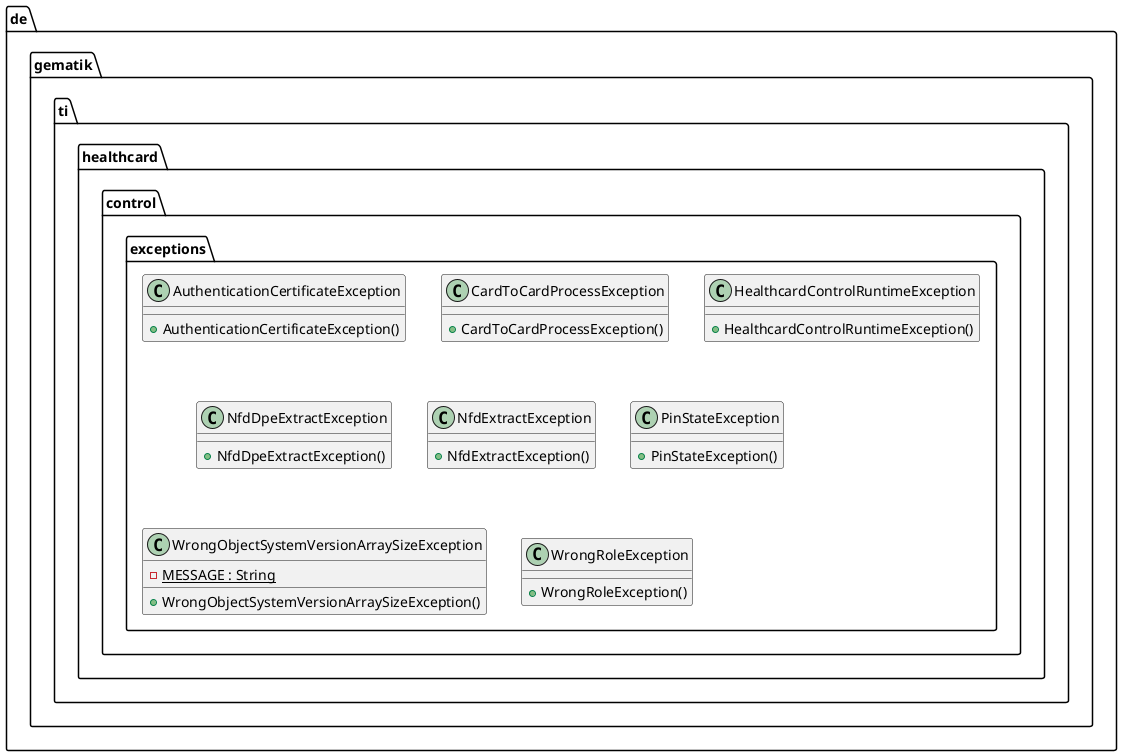 @startuml



  namespace de.gematik.ti.healthcard.control {
    namespace exceptions {
      class de.gematik.ti.healthcard.control.exceptions.AuthenticationCertificateException {
          + AuthenticationCertificateException()
      }
    }
  }
  

  namespace de.gematik.ti.healthcard.control {
    namespace exceptions {
      class de.gematik.ti.healthcard.control.exceptions.CardToCardProcessException {
          + CardToCardProcessException()
      }
    }
  }
  

  namespace de.gematik.ti.healthcard.control {
    namespace exceptions {
      class de.gematik.ti.healthcard.control.exceptions.HealthcardControlRuntimeException {
          + HealthcardControlRuntimeException()
      }
    }
  }
  

  namespace de.gematik.ti.healthcard.control {
    namespace exceptions {
      class de.gematik.ti.healthcard.control.exceptions.NfdDpeExtractException {
          + NfdDpeExtractException()
      }
    }
  }
  

  namespace de.gematik.ti.healthcard.control {
    namespace exceptions {
      class de.gematik.ti.healthcard.control.exceptions.NfdExtractException {
          + NfdExtractException()
      }
    }
  }
  

  namespace de.gematik.ti.healthcard.control {
    namespace exceptions {
      class de.gematik.ti.healthcard.control.exceptions.PinStateException {
          + PinStateException()
      }
    }
  }
  

  namespace de.gematik.ti.healthcard.control {
    namespace exceptions {
      class de.gematik.ti.healthcard.control.exceptions.WrongObjectSystemVersionArraySizeException {
          {static} - MESSAGE : String
          + WrongObjectSystemVersionArraySizeException()
      }
    }
  }
  

  namespace de.gematik.ti.healthcard.control {
    namespace exceptions {
      class de.gematik.ti.healthcard.control.exceptions.WrongRoleException {
          + WrongRoleException()
      }
    }
  }
  










@enduml
